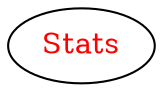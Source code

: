 digraph dependencyGraph {
 concentrate=true;
 ranksep="2.0";
 rankdir="LR"; 
 splines="ortho";
"Stats" [fontcolor="red"];
}